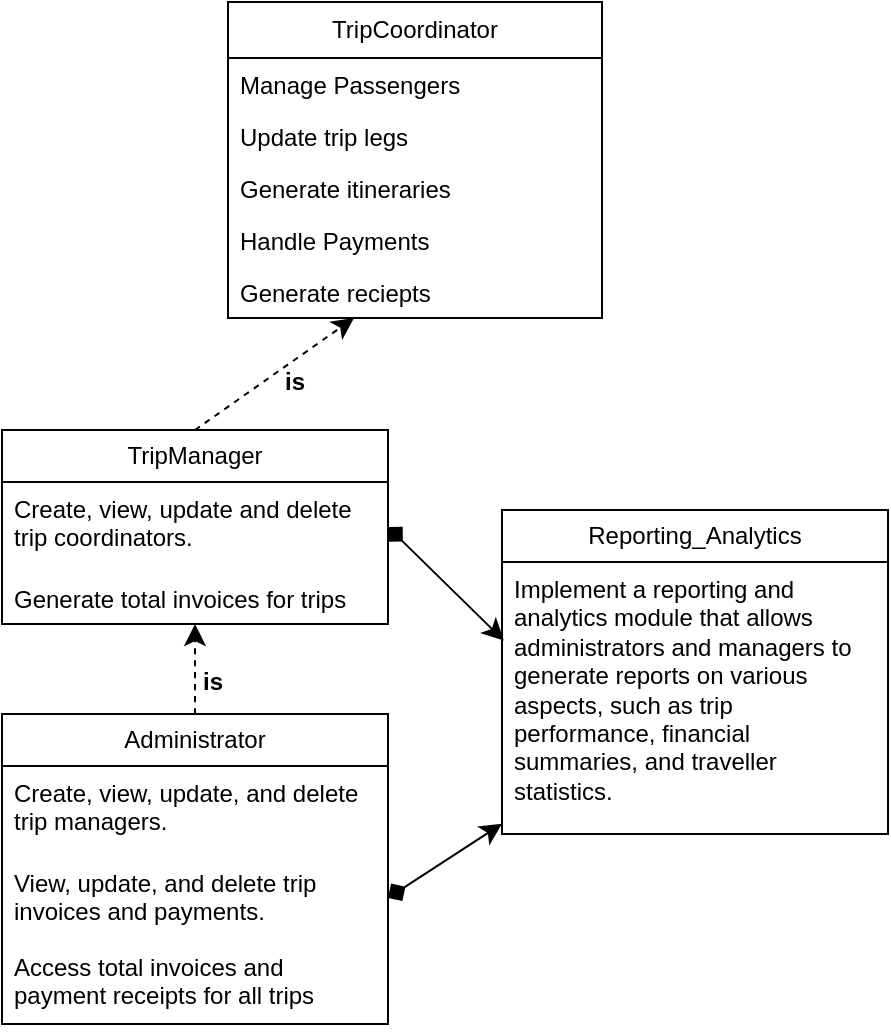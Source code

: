 <mxfile version="23.1.7" type="github">
  <diagram name="Page-1" id="dfdLbOL69aztx6deqZEW">
    <mxGraphModel dx="538" dy="924" grid="0" gridSize="10" guides="1" tooltips="1" connect="1" arrows="1" fold="1" page="0" pageScale="1" pageWidth="850" pageHeight="1100" math="0" shadow="0">
      <root>
        <mxCell id="0" />
        <mxCell id="1" parent="0" />
        <mxCell id="PifL702_PgJTfO9jbnAJ-1" value="TripCoordinator" style="swimlane;fontStyle=0;childLayout=stackLayout;horizontal=1;startSize=28;fillColor=none;horizontalStack=0;resizeParent=1;resizeParentMax=0;resizeLast=0;collapsible=1;marginBottom=0;whiteSpace=wrap;html=1;" vertex="1" parent="1">
          <mxGeometry x="231" y="-21" width="187" height="158" as="geometry" />
        </mxCell>
        <mxCell id="PifL702_PgJTfO9jbnAJ-2" value="Manage Passengers" style="text;strokeColor=none;fillColor=none;align=left;verticalAlign=top;spacingLeft=4;spacingRight=4;overflow=hidden;rotatable=0;points=[[0,0.5],[1,0.5]];portConstraint=eastwest;whiteSpace=wrap;html=1;" vertex="1" parent="PifL702_PgJTfO9jbnAJ-1">
          <mxGeometry y="28" width="187" height="26" as="geometry" />
        </mxCell>
        <mxCell id="PifL702_PgJTfO9jbnAJ-3" value="Update trip legs" style="text;strokeColor=none;fillColor=none;align=left;verticalAlign=top;spacingLeft=4;spacingRight=4;overflow=hidden;rotatable=0;points=[[0,0.5],[1,0.5]];portConstraint=eastwest;whiteSpace=wrap;html=1;" vertex="1" parent="PifL702_PgJTfO9jbnAJ-1">
          <mxGeometry y="54" width="187" height="26" as="geometry" />
        </mxCell>
        <mxCell id="PifL702_PgJTfO9jbnAJ-4" value="Generate itineraries" style="text;strokeColor=none;fillColor=none;align=left;verticalAlign=top;spacingLeft=4;spacingRight=4;overflow=hidden;rotatable=0;points=[[0,0.5],[1,0.5]];portConstraint=eastwest;whiteSpace=wrap;html=1;" vertex="1" parent="PifL702_PgJTfO9jbnAJ-1">
          <mxGeometry y="80" width="187" height="26" as="geometry" />
        </mxCell>
        <mxCell id="PifL702_PgJTfO9jbnAJ-5" value="Handle Payments" style="text;strokeColor=none;fillColor=none;align=left;verticalAlign=top;spacingLeft=4;spacingRight=4;overflow=hidden;rotatable=0;points=[[0,0.5],[1,0.5]];portConstraint=eastwest;whiteSpace=wrap;html=1;" vertex="1" parent="PifL702_PgJTfO9jbnAJ-1">
          <mxGeometry y="106" width="187" height="26" as="geometry" />
        </mxCell>
        <mxCell id="PifL702_PgJTfO9jbnAJ-6" value="Generate reciepts" style="text;strokeColor=none;fillColor=none;align=left;verticalAlign=top;spacingLeft=4;spacingRight=4;overflow=hidden;rotatable=0;points=[[0,0.5],[1,0.5]];portConstraint=eastwest;whiteSpace=wrap;html=1;" vertex="1" parent="PifL702_PgJTfO9jbnAJ-1">
          <mxGeometry y="132" width="187" height="26" as="geometry" />
        </mxCell>
        <mxCell id="PifL702_PgJTfO9jbnAJ-7" value="TripManager" style="swimlane;fontStyle=0;childLayout=stackLayout;horizontal=1;startSize=26;fillColor=none;horizontalStack=0;resizeParent=1;resizeParentMax=0;resizeLast=0;collapsible=1;marginBottom=0;whiteSpace=wrap;html=1;" vertex="1" parent="1">
          <mxGeometry x="118" y="193" width="193" height="97" as="geometry" />
        </mxCell>
        <mxCell id="PifL702_PgJTfO9jbnAJ-8" value="Create, view, update and delete trip coordinators." style="text;strokeColor=none;fillColor=none;align=left;verticalAlign=top;spacingLeft=4;spacingRight=4;overflow=hidden;rotatable=0;points=[[0,0.5],[1,0.5]];portConstraint=eastwest;whiteSpace=wrap;html=1;" vertex="1" parent="PifL702_PgJTfO9jbnAJ-7">
          <mxGeometry y="26" width="193" height="45" as="geometry" />
        </mxCell>
        <mxCell id="PifL702_PgJTfO9jbnAJ-9" value="Generate total invoices for trips" style="text;strokeColor=none;fillColor=none;align=left;verticalAlign=top;spacingLeft=4;spacingRight=4;overflow=hidden;rotatable=0;points=[[0,0.5],[1,0.5]];portConstraint=eastwest;whiteSpace=wrap;html=1;" vertex="1" parent="PifL702_PgJTfO9jbnAJ-7">
          <mxGeometry y="71" width="193" height="26" as="geometry" />
        </mxCell>
        <mxCell id="PifL702_PgJTfO9jbnAJ-11" style="edgeStyle=none;curved=1;rounded=0;orthogonalLoop=1;jettySize=auto;html=1;exitX=0.5;exitY=0;exitDx=0;exitDy=0;entryX=0.337;entryY=1;entryDx=0;entryDy=0;entryPerimeter=0;fontSize=12;startSize=8;endSize=8;dashed=1;" edge="1" parent="1" source="PifL702_PgJTfO9jbnAJ-7" target="PifL702_PgJTfO9jbnAJ-6">
          <mxGeometry relative="1" as="geometry" />
        </mxCell>
        <mxCell id="PifL702_PgJTfO9jbnAJ-12" value="is" style="text;align=center;fontStyle=1;verticalAlign=middle;spacingLeft=3;spacingRight=3;strokeColor=none;rotatable=0;points=[[0,0.5],[1,0.5]];portConstraint=eastwest;html=1;" vertex="1" parent="1">
          <mxGeometry x="224" y="156" width="80" height="26" as="geometry" />
        </mxCell>
        <mxCell id="PifL702_PgJTfO9jbnAJ-17" style="edgeStyle=none;curved=1;rounded=0;orthogonalLoop=1;jettySize=auto;html=1;exitX=0.5;exitY=0;exitDx=0;exitDy=0;fontSize=12;startSize=8;endSize=8;dashed=1;" edge="1" parent="1" source="PifL702_PgJTfO9jbnAJ-14" target="PifL702_PgJTfO9jbnAJ-9">
          <mxGeometry relative="1" as="geometry" />
        </mxCell>
        <mxCell id="PifL702_PgJTfO9jbnAJ-14" value="Administrator" style="swimlane;fontStyle=0;childLayout=stackLayout;horizontal=1;startSize=26;fillColor=none;horizontalStack=0;resizeParent=1;resizeParentMax=0;resizeLast=0;collapsible=1;marginBottom=0;whiteSpace=wrap;html=1;" vertex="1" parent="1">
          <mxGeometry x="118" y="335" width="193" height="155" as="geometry" />
        </mxCell>
        <mxCell id="PifL702_PgJTfO9jbnAJ-15" value="Create, view, update, and delete trip managers." style="text;strokeColor=none;fillColor=none;align=left;verticalAlign=top;spacingLeft=4;spacingRight=4;overflow=hidden;rotatable=0;points=[[0,0.5],[1,0.5]];portConstraint=eastwest;whiteSpace=wrap;html=1;" vertex="1" parent="PifL702_PgJTfO9jbnAJ-14">
          <mxGeometry y="26" width="193" height="45" as="geometry" />
        </mxCell>
        <mxCell id="PifL702_PgJTfO9jbnAJ-16" value="View, update, and delete trip invoices and payments." style="text;strokeColor=none;fillColor=none;align=left;verticalAlign=top;spacingLeft=4;spacingRight=4;overflow=hidden;rotatable=0;points=[[0,0.5],[1,0.5]];portConstraint=eastwest;whiteSpace=wrap;html=1;" vertex="1" parent="PifL702_PgJTfO9jbnAJ-14">
          <mxGeometry y="71" width="193" height="42" as="geometry" />
        </mxCell>
        <mxCell id="PifL702_PgJTfO9jbnAJ-21" value="Access total invoices and payment receipts for all trips" style="text;strokeColor=none;fillColor=none;align=left;verticalAlign=top;spacingLeft=4;spacingRight=4;overflow=hidden;rotatable=0;points=[[0,0.5],[1,0.5]];portConstraint=eastwest;whiteSpace=wrap;html=1;" vertex="1" parent="PifL702_PgJTfO9jbnAJ-14">
          <mxGeometry y="113" width="193" height="42" as="geometry" />
        </mxCell>
        <mxCell id="PifL702_PgJTfO9jbnAJ-18" value="is" style="text;align=center;fontStyle=1;verticalAlign=middle;spacingLeft=3;spacingRight=3;strokeColor=none;rotatable=0;points=[[0,0.5],[1,0.5]];portConstraint=eastwest;html=1;" vertex="1" parent="1">
          <mxGeometry x="183" y="306" width="80" height="26" as="geometry" />
        </mxCell>
        <mxCell id="PifL702_PgJTfO9jbnAJ-23" value="Reporting_Analytics" style="swimlane;fontStyle=0;childLayout=stackLayout;horizontal=1;startSize=26;fillColor=none;horizontalStack=0;resizeParent=1;resizeParentMax=0;resizeLast=0;collapsible=1;marginBottom=0;whiteSpace=wrap;html=1;" vertex="1" parent="1">
          <mxGeometry x="368" y="233" width="193" height="162" as="geometry" />
        </mxCell>
        <mxCell id="PifL702_PgJTfO9jbnAJ-24" value="Implement a reporting and analytics module that allows administrators and managers to generate reports on various aspects, such as trip performance, financial summaries, and traveller statistics." style="text;strokeColor=none;fillColor=none;align=left;verticalAlign=top;spacingLeft=4;spacingRight=4;overflow=hidden;rotatable=0;points=[[0,0.5],[1,0.5]];portConstraint=eastwest;whiteSpace=wrap;html=1;" vertex="1" parent="PifL702_PgJTfO9jbnAJ-23">
          <mxGeometry y="26" width="193" height="136" as="geometry" />
        </mxCell>
        <mxCell id="PifL702_PgJTfO9jbnAJ-28" style="edgeStyle=none;curved=1;rounded=0;orthogonalLoop=1;jettySize=auto;html=1;exitX=1;exitY=0.5;exitDx=0;exitDy=0;entryX=0.005;entryY=0.095;entryDx=0;entryDy=0;entryPerimeter=0;fontSize=12;startSize=8;endSize=8;startArrow=diamond;startFill=1;" edge="1" parent="1" source="PifL702_PgJTfO9jbnAJ-15" target="PifL702_PgJTfO9jbnAJ-25">
          <mxGeometry relative="1" as="geometry" />
        </mxCell>
        <mxCell id="PifL702_PgJTfO9jbnAJ-29" style="edgeStyle=none;curved=1;rounded=0;orthogonalLoop=1;jettySize=auto;html=1;exitX=1;exitY=0.5;exitDx=0;exitDy=0;entryX=0.005;entryY=0.289;entryDx=0;entryDy=0;entryPerimeter=0;fontSize=12;startSize=8;endSize=8;startArrow=diamond;startFill=1;" edge="1" parent="1" source="PifL702_PgJTfO9jbnAJ-8" target="PifL702_PgJTfO9jbnAJ-24">
          <mxGeometry relative="1" as="geometry" />
        </mxCell>
        <mxCell id="PifL702_PgJTfO9jbnAJ-31" style="edgeStyle=none;curved=1;rounded=0;orthogonalLoop=1;jettySize=auto;html=1;exitX=1;exitY=0.5;exitDx=0;exitDy=0;fontSize=12;startSize=8;endSize=8;startArrow=diamond;startFill=1;" edge="1" parent="1" source="PifL702_PgJTfO9jbnAJ-16" target="PifL702_PgJTfO9jbnAJ-24">
          <mxGeometry relative="1" as="geometry" />
        </mxCell>
      </root>
    </mxGraphModel>
  </diagram>
</mxfile>
